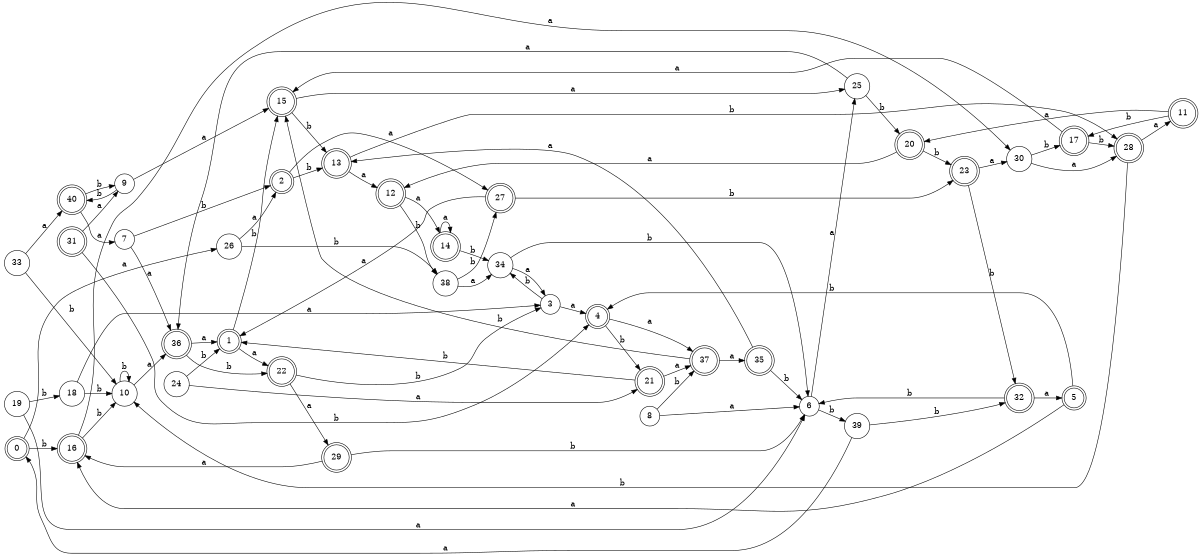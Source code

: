 digraph n33_10 {
__start0 [label="" shape="none"];

rankdir=LR;
size="8,5";

s0 [style="rounded,filled", color="black", fillcolor="white" shape="doublecircle", label="0"];
s1 [style="rounded,filled", color="black", fillcolor="white" shape="doublecircle", label="1"];
s2 [style="rounded,filled", color="black", fillcolor="white" shape="doublecircle", label="2"];
s3 [style="filled", color="black", fillcolor="white" shape="circle", label="3"];
s4 [style="rounded,filled", color="black", fillcolor="white" shape="doublecircle", label="4"];
s5 [style="rounded,filled", color="black", fillcolor="white" shape="doublecircle", label="5"];
s6 [style="filled", color="black", fillcolor="white" shape="circle", label="6"];
s7 [style="filled", color="black", fillcolor="white" shape="circle", label="7"];
s8 [style="filled", color="black", fillcolor="white" shape="circle", label="8"];
s9 [style="filled", color="black", fillcolor="white" shape="circle", label="9"];
s10 [style="filled", color="black", fillcolor="white" shape="circle", label="10"];
s11 [style="rounded,filled", color="black", fillcolor="white" shape="doublecircle", label="11"];
s12 [style="rounded,filled", color="black", fillcolor="white" shape="doublecircle", label="12"];
s13 [style="rounded,filled", color="black", fillcolor="white" shape="doublecircle", label="13"];
s14 [style="rounded,filled", color="black", fillcolor="white" shape="doublecircle", label="14"];
s15 [style="rounded,filled", color="black", fillcolor="white" shape="doublecircle", label="15"];
s16 [style="rounded,filled", color="black", fillcolor="white" shape="doublecircle", label="16"];
s17 [style="rounded,filled", color="black", fillcolor="white" shape="doublecircle", label="17"];
s18 [style="filled", color="black", fillcolor="white" shape="circle", label="18"];
s19 [style="filled", color="black", fillcolor="white" shape="circle", label="19"];
s20 [style="rounded,filled", color="black", fillcolor="white" shape="doublecircle", label="20"];
s21 [style="rounded,filled", color="black", fillcolor="white" shape="doublecircle", label="21"];
s22 [style="rounded,filled", color="black", fillcolor="white" shape="doublecircle", label="22"];
s23 [style="rounded,filled", color="black", fillcolor="white" shape="doublecircle", label="23"];
s24 [style="filled", color="black", fillcolor="white" shape="circle", label="24"];
s25 [style="filled", color="black", fillcolor="white" shape="circle", label="25"];
s26 [style="filled", color="black", fillcolor="white" shape="circle", label="26"];
s27 [style="rounded,filled", color="black", fillcolor="white" shape="doublecircle", label="27"];
s28 [style="rounded,filled", color="black", fillcolor="white" shape="doublecircle", label="28"];
s29 [style="rounded,filled", color="black", fillcolor="white" shape="doublecircle", label="29"];
s30 [style="filled", color="black", fillcolor="white" shape="circle", label="30"];
s31 [style="rounded,filled", color="black", fillcolor="white" shape="doublecircle", label="31"];
s32 [style="rounded,filled", color="black", fillcolor="white" shape="doublecircle", label="32"];
s33 [style="filled", color="black", fillcolor="white" shape="circle", label="33"];
s34 [style="filled", color="black", fillcolor="white" shape="circle", label="34"];
s35 [style="rounded,filled", color="black", fillcolor="white" shape="doublecircle", label="35"];
s36 [style="rounded,filled", color="black", fillcolor="white" shape="doublecircle", label="36"];
s37 [style="rounded,filled", color="black", fillcolor="white" shape="doublecircle", label="37"];
s38 [style="filled", color="black", fillcolor="white" shape="circle", label="38"];
s39 [style="filled", color="black", fillcolor="white" shape="circle", label="39"];
s40 [style="rounded,filled", color="black", fillcolor="white" shape="doublecircle", label="40"];
s0 -> s26 [label="a"];
s0 -> s16 [label="b"];
s1 -> s22 [label="a"];
s1 -> s15 [label="b"];
s2 -> s27 [label="a"];
s2 -> s13 [label="b"];
s3 -> s4 [label="a"];
s3 -> s34 [label="b"];
s4 -> s37 [label="a"];
s4 -> s21 [label="b"];
s5 -> s16 [label="a"];
s5 -> s4 [label="b"];
s6 -> s25 [label="a"];
s6 -> s39 [label="b"];
s7 -> s36 [label="a"];
s7 -> s2 [label="b"];
s8 -> s6 [label="a"];
s8 -> s37 [label="b"];
s9 -> s15 [label="a"];
s9 -> s40 [label="b"];
s10 -> s36 [label="a"];
s10 -> s10 [label="b"];
s11 -> s20 [label="a"];
s11 -> s17 [label="b"];
s12 -> s14 [label="a"];
s12 -> s38 [label="b"];
s13 -> s12 [label="a"];
s13 -> s28 [label="b"];
s14 -> s14 [label="a"];
s14 -> s34 [label="b"];
s15 -> s25 [label="a"];
s15 -> s13 [label="b"];
s16 -> s30 [label="a"];
s16 -> s10 [label="b"];
s17 -> s15 [label="a"];
s17 -> s28 [label="b"];
s18 -> s3 [label="a"];
s18 -> s10 [label="b"];
s19 -> s6 [label="a"];
s19 -> s18 [label="b"];
s20 -> s12 [label="a"];
s20 -> s23 [label="b"];
s21 -> s37 [label="a"];
s21 -> s1 [label="b"];
s22 -> s29 [label="a"];
s22 -> s3 [label="b"];
s23 -> s30 [label="a"];
s23 -> s32 [label="b"];
s24 -> s21 [label="a"];
s24 -> s1 [label="b"];
s25 -> s36 [label="a"];
s25 -> s20 [label="b"];
s26 -> s2 [label="a"];
s26 -> s38 [label="b"];
s27 -> s1 [label="a"];
s27 -> s23 [label="b"];
s28 -> s11 [label="a"];
s28 -> s10 [label="b"];
s29 -> s16 [label="a"];
s29 -> s6 [label="b"];
s30 -> s28 [label="a"];
s30 -> s17 [label="b"];
s31 -> s9 [label="a"];
s31 -> s4 [label="b"];
s32 -> s5 [label="a"];
s32 -> s6 [label="b"];
s33 -> s40 [label="a"];
s33 -> s10 [label="b"];
s34 -> s3 [label="a"];
s34 -> s6 [label="b"];
s35 -> s13 [label="a"];
s35 -> s6 [label="b"];
s36 -> s1 [label="a"];
s36 -> s22 [label="b"];
s37 -> s35 [label="a"];
s37 -> s15 [label="b"];
s38 -> s34 [label="a"];
s38 -> s27 [label="b"];
s39 -> s0 [label="a"];
s39 -> s32 [label="b"];
s40 -> s7 [label="a"];
s40 -> s9 [label="b"];

}